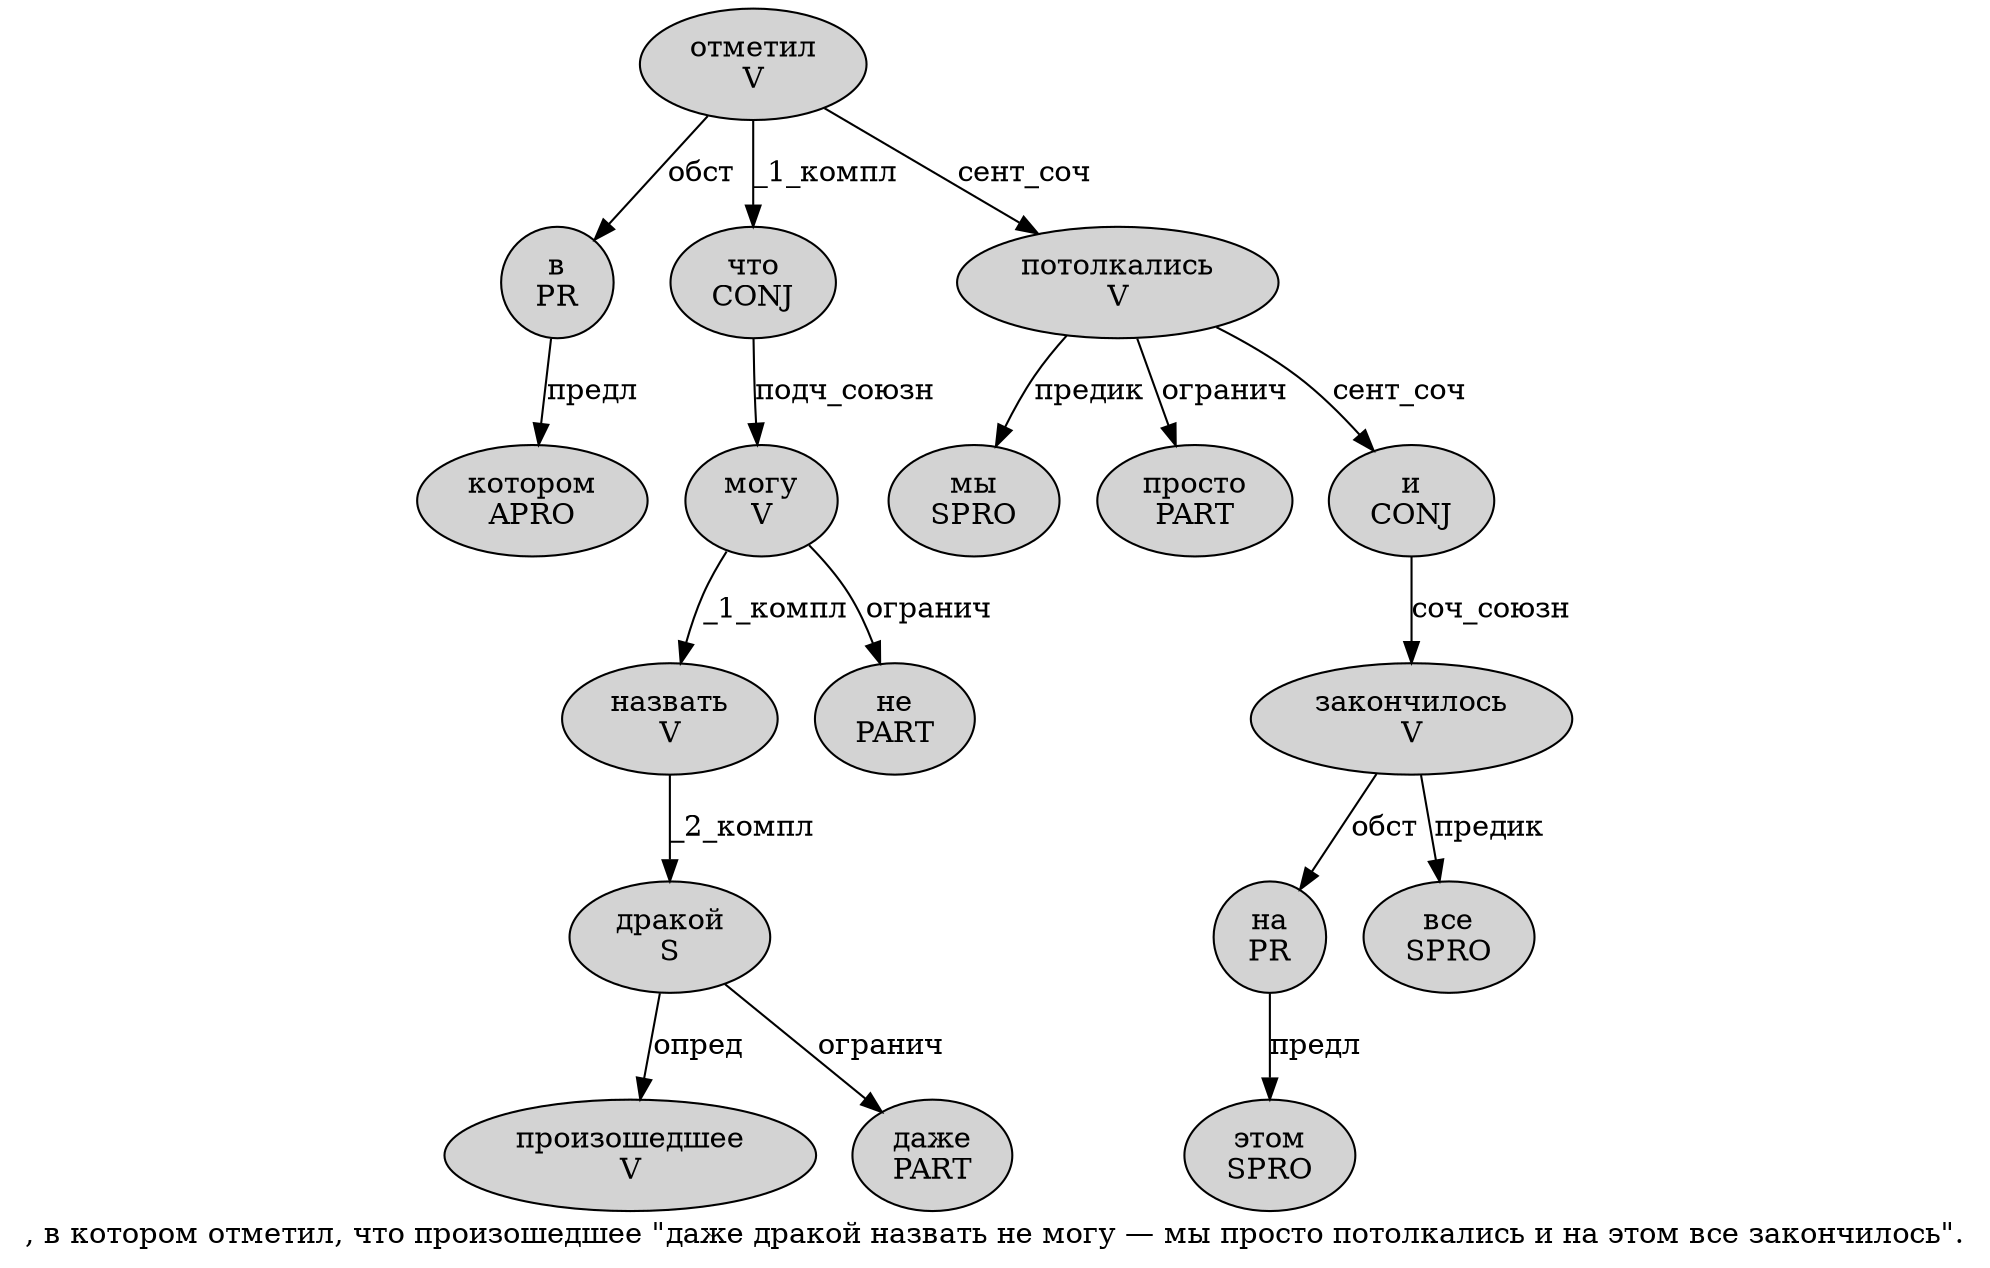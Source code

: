 digraph SENTENCE_154 {
	graph [label=", в котором отметил, что произошедшее \"даже дракой назвать не могу — мы просто потолкались и на этом все закончилось\"."]
	node [style=filled]
		1 [label="в
PR" color="" fillcolor=lightgray penwidth=1 shape=ellipse]
		2 [label="котором
APRO" color="" fillcolor=lightgray penwidth=1 shape=ellipse]
		3 [label="отметил
V" color="" fillcolor=lightgray penwidth=1 shape=ellipse]
		5 [label="что
CONJ" color="" fillcolor=lightgray penwidth=1 shape=ellipse]
		6 [label="произошедшее
V" color="" fillcolor=lightgray penwidth=1 shape=ellipse]
		8 [label="даже
PART" color="" fillcolor=lightgray penwidth=1 shape=ellipse]
		9 [label="дракой
S" color="" fillcolor=lightgray penwidth=1 shape=ellipse]
		10 [label="назвать
V" color="" fillcolor=lightgray penwidth=1 shape=ellipse]
		11 [label="не
PART" color="" fillcolor=lightgray penwidth=1 shape=ellipse]
		12 [label="могу
V" color="" fillcolor=lightgray penwidth=1 shape=ellipse]
		14 [label="мы
SPRO" color="" fillcolor=lightgray penwidth=1 shape=ellipse]
		15 [label="просто
PART" color="" fillcolor=lightgray penwidth=1 shape=ellipse]
		16 [label="потолкались
V" color="" fillcolor=lightgray penwidth=1 shape=ellipse]
		17 [label="и
CONJ" color="" fillcolor=lightgray penwidth=1 shape=ellipse]
		18 [label="на
PR" color="" fillcolor=lightgray penwidth=1 shape=ellipse]
		19 [label="этом
SPRO" color="" fillcolor=lightgray penwidth=1 shape=ellipse]
		20 [label="все
SPRO" color="" fillcolor=lightgray penwidth=1 shape=ellipse]
		21 [label="закончилось
V" color="" fillcolor=lightgray penwidth=1 shape=ellipse]
			16 -> 14 [label="предик"]
			16 -> 15 [label="огранич"]
			16 -> 17 [label="сент_соч"]
			9 -> 6 [label="опред"]
			9 -> 8 [label="огранич"]
			3 -> 1 [label="обст"]
			3 -> 5 [label="_1_компл"]
			3 -> 16 [label="сент_соч"]
			10 -> 9 [label="_2_компл"]
			5 -> 12 [label="подч_союзн"]
			17 -> 21 [label="соч_союзн"]
			21 -> 18 [label="обст"]
			21 -> 20 [label="предик"]
			18 -> 19 [label="предл"]
			12 -> 10 [label="_1_компл"]
			12 -> 11 [label="огранич"]
			1 -> 2 [label="предл"]
}